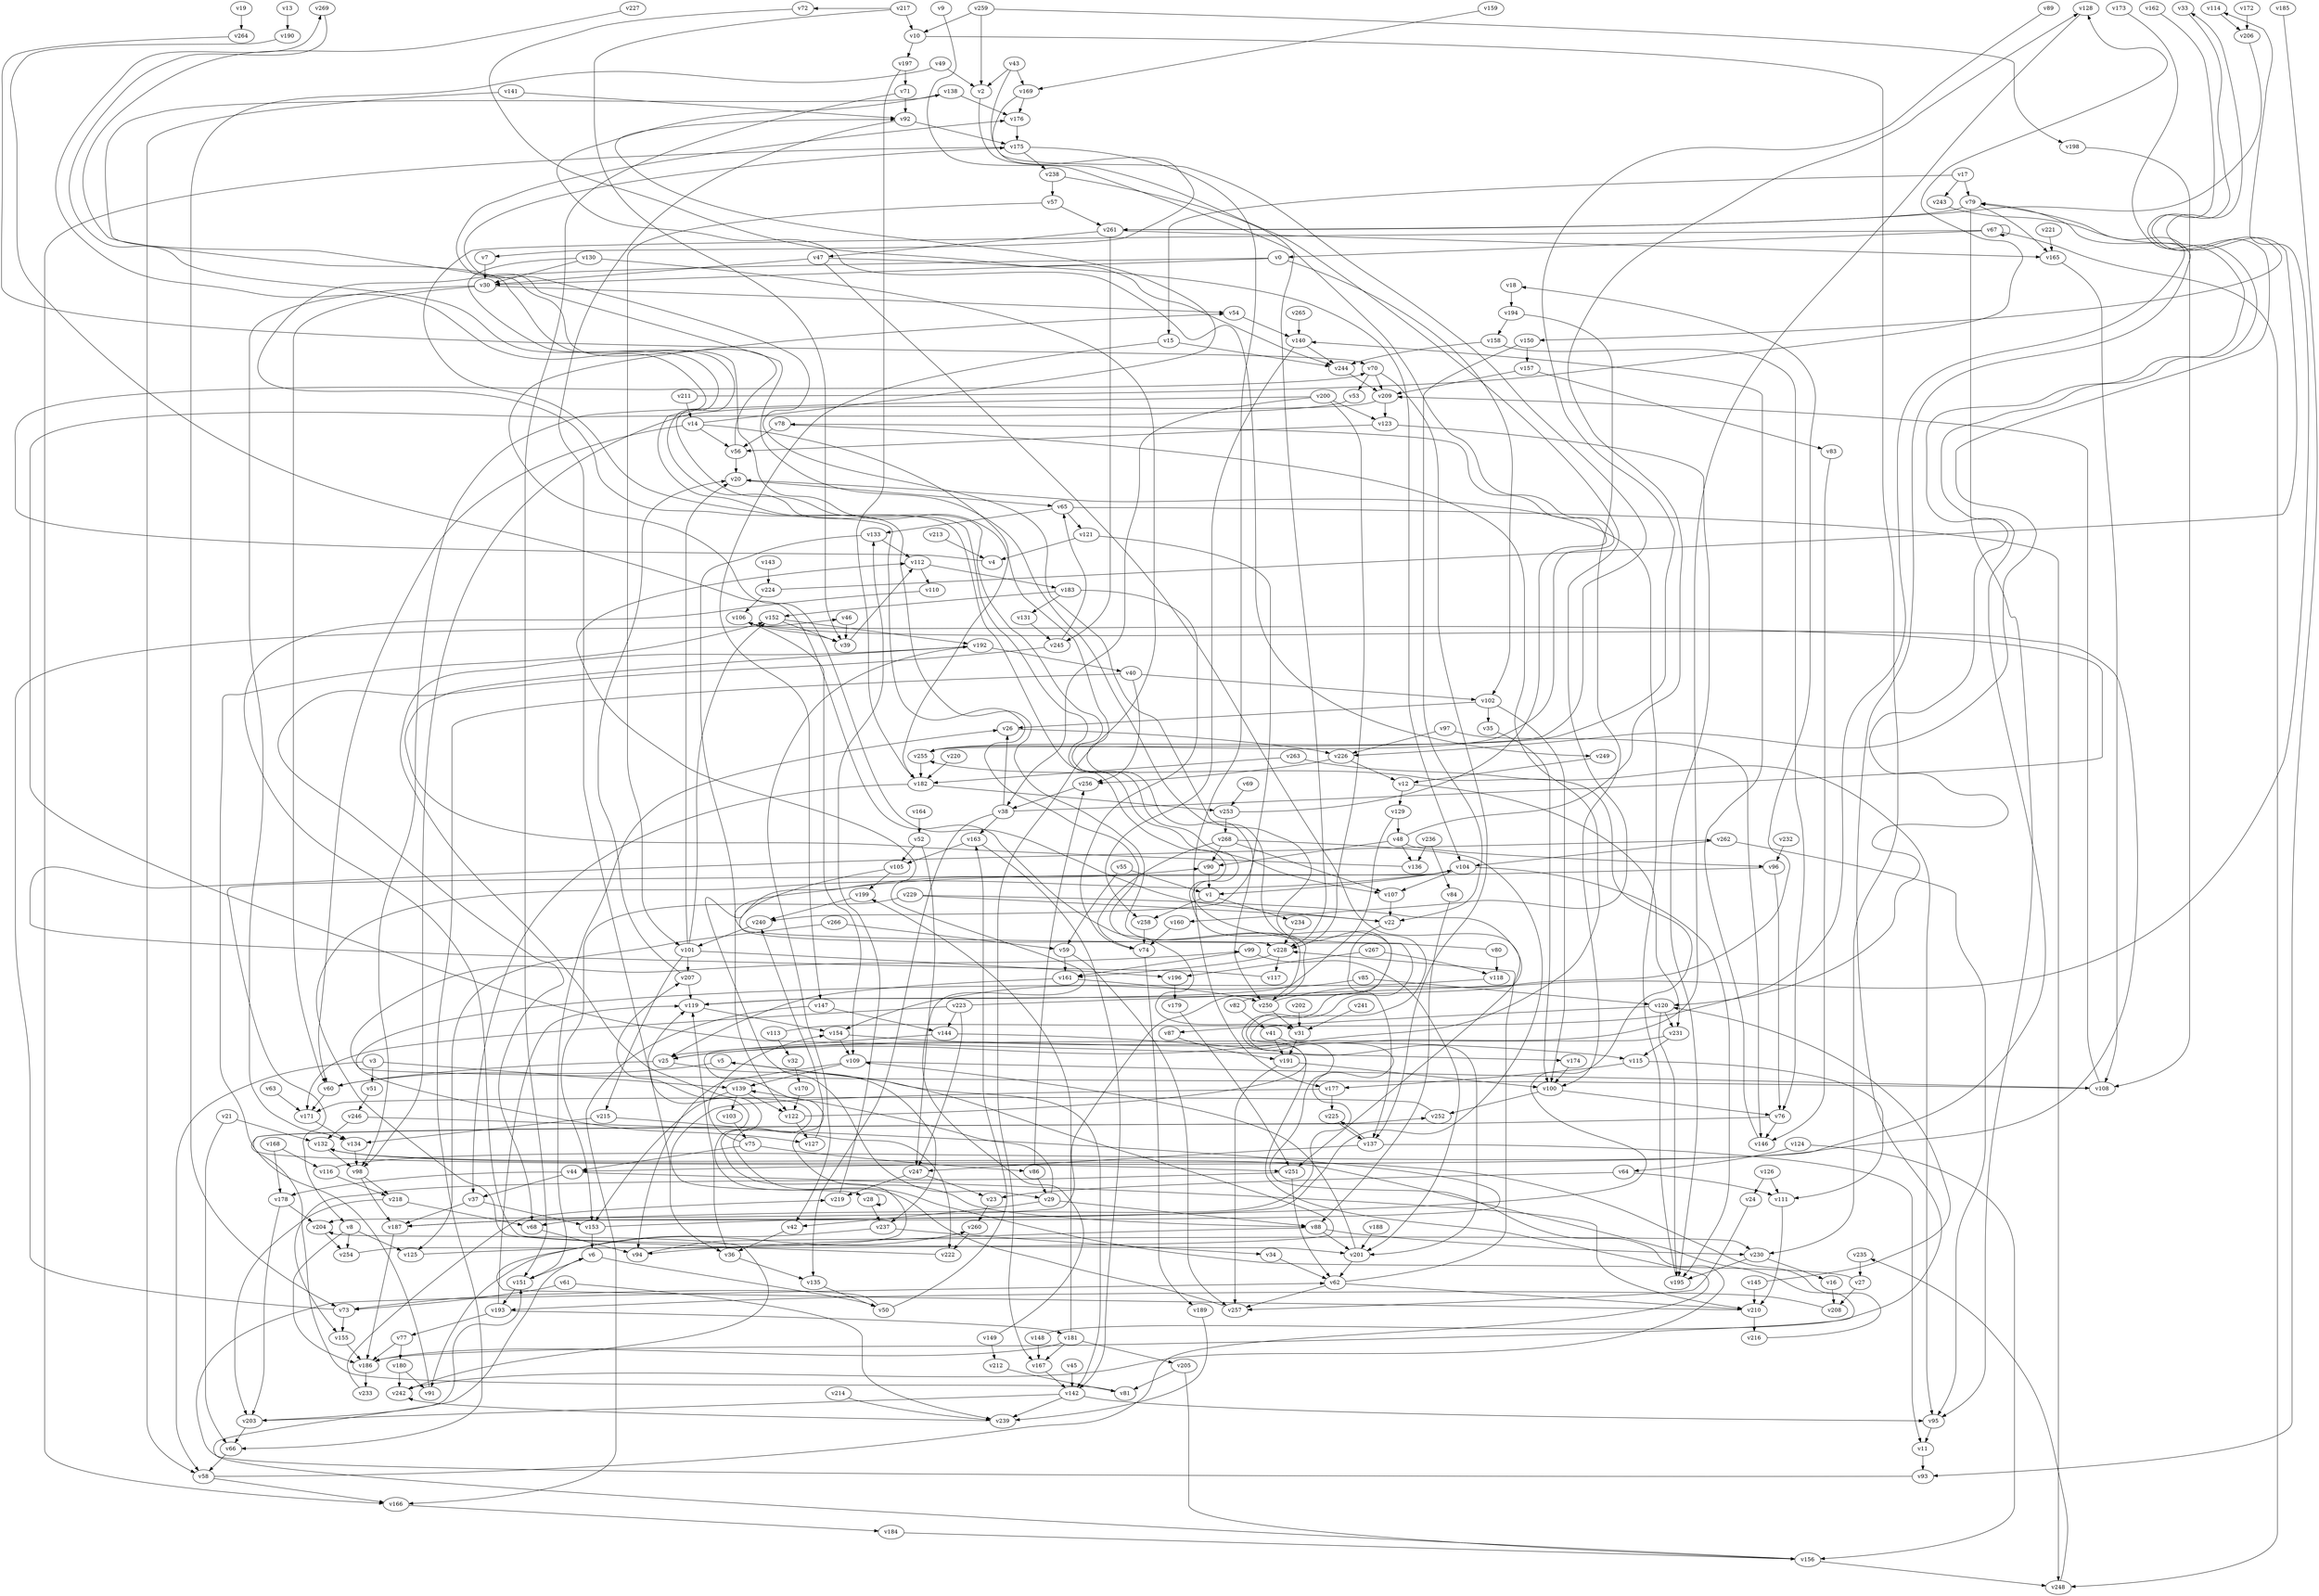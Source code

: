 // Benchmark game 401 - 270 vertices
// time_bound: 8
// targets: v243
digraph G {
    v0 [name="v0", player=1];
    v1 [name="v1", player=1];
    v2 [name="v2", player=1];
    v3 [name="v3", player=0];
    v4 [name="v4", player=0];
    v5 [name="v5", player=1];
    v6 [name="v6", player=0];
    v7 [name="v7", player=0];
    v8 [name="v8", player=1];
    v9 [name="v9", player=1];
    v10 [name="v10", player=0];
    v11 [name="v11", player=0];
    v12 [name="v12", player=1];
    v13 [name="v13", player=1];
    v14 [name="v14", player=0];
    v15 [name="v15", player=0];
    v16 [name="v16", player=1];
    v17 [name="v17", player=1];
    v18 [name="v18", player=0];
    v19 [name="v19", player=0];
    v20 [name="v20", player=1];
    v21 [name="v21", player=0];
    v22 [name="v22", player=0];
    v23 [name="v23", player=1];
    v24 [name="v24", player=0];
    v25 [name="v25", player=0];
    v26 [name="v26", player=0];
    v27 [name="v27", player=1];
    v28 [name="v28", player=1];
    v29 [name="v29", player=0];
    v30 [name="v30", player=1];
    v31 [name="v31", player=0];
    v32 [name="v32", player=1];
    v33 [name="v33", player=0];
    v34 [name="v34", player=0];
    v35 [name="v35", player=1];
    v36 [name="v36", player=1];
    v37 [name="v37", player=0];
    v38 [name="v38", player=0];
    v39 [name="v39", player=1];
    v40 [name="v40", player=0];
    v41 [name="v41", player=0];
    v42 [name="v42", player=1];
    v43 [name="v43", player=1];
    v44 [name="v44", player=1];
    v45 [name="v45", player=1];
    v46 [name="v46", player=0];
    v47 [name="v47", player=1];
    v48 [name="v48", player=1];
    v49 [name="v49", player=0];
    v50 [name="v50", player=0];
    v51 [name="v51", player=0];
    v52 [name="v52", player=1];
    v53 [name="v53", player=0];
    v54 [name="v54", player=0];
    v55 [name="v55", player=1];
    v56 [name="v56", player=1];
    v57 [name="v57", player=1];
    v58 [name="v58", player=1];
    v59 [name="v59", player=1];
    v60 [name="v60", player=0];
    v61 [name="v61", player=0];
    v62 [name="v62", player=0];
    v63 [name="v63", player=1];
    v64 [name="v64", player=1];
    v65 [name="v65", player=0];
    v66 [name="v66", player=0];
    v67 [name="v67", player=1];
    v68 [name="v68", player=0];
    v69 [name="v69", player=1];
    v70 [name="v70", player=1];
    v71 [name="v71", player=0];
    v72 [name="v72", player=1];
    v73 [name="v73", player=1];
    v74 [name="v74", player=1];
    v75 [name="v75", player=1];
    v76 [name="v76", player=0];
    v77 [name="v77", player=0];
    v78 [name="v78", player=1];
    v79 [name="v79", player=1];
    v80 [name="v80", player=1];
    v81 [name="v81", player=1];
    v82 [name="v82", player=1];
    v83 [name="v83", player=1];
    v84 [name="v84", player=0];
    v85 [name="v85", player=0];
    v86 [name="v86", player=1];
    v87 [name="v87", player=1];
    v88 [name="v88", player=1];
    v89 [name="v89", player=0];
    v90 [name="v90", player=1];
    v91 [name="v91", player=0];
    v92 [name="v92", player=1];
    v93 [name="v93", player=1];
    v94 [name="v94", player=1];
    v95 [name="v95", player=0];
    v96 [name="v96", player=0];
    v97 [name="v97", player=1];
    v98 [name="v98", player=1];
    v99 [name="v99", player=0];
    v100 [name="v100", player=1];
    v101 [name="v101", player=1];
    v102 [name="v102", player=0];
    v103 [name="v103", player=1];
    v104 [name="v104", player=0];
    v105 [name="v105", player=1];
    v106 [name="v106", player=0];
    v107 [name="v107", player=1];
    v108 [name="v108", player=1];
    v109 [name="v109", player=0];
    v110 [name="v110", player=1];
    v111 [name="v111", player=1];
    v112 [name="v112", player=1];
    v113 [name="v113", player=1];
    v114 [name="v114", player=0];
    v115 [name="v115", player=1];
    v116 [name="v116", player=0];
    v117 [name="v117", player=0];
    v118 [name="v118", player=0];
    v119 [name="v119", player=1];
    v120 [name="v120", player=1];
    v121 [name="v121", player=0];
    v122 [name="v122", player=1];
    v123 [name="v123", player=0];
    v124 [name="v124", player=1];
    v125 [name="v125", player=0];
    v126 [name="v126", player=0];
    v127 [name="v127", player=1];
    v128 [name="v128", player=1];
    v129 [name="v129", player=1];
    v130 [name="v130", player=1];
    v131 [name="v131", player=0];
    v132 [name="v132", player=1];
    v133 [name="v133", player=1];
    v134 [name="v134", player=0];
    v135 [name="v135", player=1];
    v136 [name="v136", player=0];
    v137 [name="v137", player=0];
    v138 [name="v138", player=0];
    v139 [name="v139", player=1];
    v140 [name="v140", player=0];
    v141 [name="v141", player=1];
    v142 [name="v142", player=1];
    v143 [name="v143", player=1];
    v144 [name="v144", player=1];
    v145 [name="v145", player=1];
    v146 [name="v146", player=0];
    v147 [name="v147", player=0];
    v148 [name="v148", player=1];
    v149 [name="v149", player=1];
    v150 [name="v150", player=1];
    v151 [name="v151", player=1];
    v152 [name="v152", player=0];
    v153 [name="v153", player=0];
    v154 [name="v154", player=0];
    v155 [name="v155", player=0];
    v156 [name="v156", player=0];
    v157 [name="v157", player=0];
    v158 [name="v158", player=0];
    v159 [name="v159", player=0];
    v160 [name="v160", player=1];
    v161 [name="v161", player=1];
    v162 [name="v162", player=1];
    v163 [name="v163", player=1];
    v164 [name="v164", player=1];
    v165 [name="v165", player=0];
    v166 [name="v166", player=0];
    v167 [name="v167", player=1];
    v168 [name="v168", player=0];
    v169 [name="v169", player=0];
    v170 [name="v170", player=1];
    v171 [name="v171", player=0];
    v172 [name="v172", player=1];
    v173 [name="v173", player=0];
    v174 [name="v174", player=0];
    v175 [name="v175", player=1];
    v176 [name="v176", player=0];
    v177 [name="v177", player=0];
    v178 [name="v178", player=1];
    v179 [name="v179", player=0];
    v180 [name="v180", player=0];
    v181 [name="v181", player=1];
    v182 [name="v182", player=0];
    v183 [name="v183", player=0];
    v184 [name="v184", player=0];
    v185 [name="v185", player=1];
    v186 [name="v186", player=0];
    v187 [name="v187", player=0];
    v188 [name="v188", player=1];
    v189 [name="v189", player=1];
    v190 [name="v190", player=0];
    v191 [name="v191", player=1];
    v192 [name="v192", player=0];
    v193 [name="v193", player=0];
    v194 [name="v194", player=0];
    v195 [name="v195", player=1];
    v196 [name="v196", player=0];
    v197 [name="v197", player=1];
    v198 [name="v198", player=1];
    v199 [name="v199", player=0];
    v200 [name="v200", player=0];
    v201 [name="v201", player=0];
    v202 [name="v202", player=0];
    v203 [name="v203", player=1];
    v204 [name="v204", player=0];
    v205 [name="v205", player=1];
    v206 [name="v206", player=1];
    v207 [name="v207", player=0];
    v208 [name="v208", player=1];
    v209 [name="v209", player=1];
    v210 [name="v210", player=0];
    v211 [name="v211", player=0];
    v212 [name="v212", player=1];
    v213 [name="v213", player=0];
    v214 [name="v214", player=1];
    v215 [name="v215", player=0];
    v216 [name="v216", player=1];
    v217 [name="v217", player=1];
    v218 [name="v218", player=1];
    v219 [name="v219", player=1];
    v220 [name="v220", player=0];
    v221 [name="v221", player=1];
    v222 [name="v222", player=1];
    v223 [name="v223", player=1];
    v224 [name="v224", player=0];
    v225 [name="v225", player=0];
    v226 [name="v226", player=1];
    v227 [name="v227", player=0];
    v228 [name="v228", player=0];
    v229 [name="v229", player=1];
    v230 [name="v230", player=0];
    v231 [name="v231", player=1];
    v232 [name="v232", player=1];
    v233 [name="v233", player=0];
    v234 [name="v234", player=0];
    v235 [name="v235", player=0];
    v236 [name="v236", player=0];
    v237 [name="v237", player=1];
    v238 [name="v238", player=1];
    v239 [name="v239", player=1];
    v240 [name="v240", player=1];
    v241 [name="v241", player=0];
    v242 [name="v242", player=1];
    v243 [name="v243", player=1, target=1];
    v244 [name="v244", player=1];
    v245 [name="v245", player=1];
    v246 [name="v246", player=0];
    v247 [name="v247", player=0];
    v248 [name="v248", player=0];
    v249 [name="v249", player=0];
    v250 [name="v250", player=1];
    v251 [name="v251", player=1];
    v252 [name="v252", player=0];
    v253 [name="v253", player=1];
    v254 [name="v254", player=0];
    v255 [name="v255", player=1];
    v256 [name="v256", player=1];
    v257 [name="v257", player=0];
    v258 [name="v258", player=1];
    v259 [name="v259", player=0];
    v260 [name="v260", player=1];
    v261 [name="v261", player=1];
    v262 [name="v262", player=0];
    v263 [name="v263", player=0];
    v264 [name="v264", player=0];
    v265 [name="v265", player=1];
    v266 [name="v266", player=1];
    v267 [name="v267", player=0];
    v268 [name="v268", player=0];
    v269 [name="v269", player=1];

    v0 -> v119 [constraint="t mod 5 == 0"];
    v1 -> v234;
    v2 -> v160 [constraint="t < 5"];
    v3 -> v139;
    v4 -> v70 [constraint="t >= 4"];
    v5 -> v60;
    v6 -> v151;
    v7 -> v30;
    v8 -> v125;
    v9 -> v255 [constraint="t >= 2"];
    v10 -> v230;
    v11 -> v93;
    v12 -> v231;
    v13 -> v190;
    v14 -> v92 [constraint="t mod 2 == 0"];
    v15 -> v244;
    v16 -> v208;
    v17 -> v243;
    v18 -> v194;
    v19 -> v264;
    v20 -> v65;
    v21 -> v66;
    v22 -> v54 [constraint="t < 8"];
    v23 -> v260;
    v24 -> v257 [constraint="t >= 2"];
    v25 -> v60;
    v26 -> v226;
    v27 -> v192 [constraint="t mod 5 == 3"];
    v28 -> v28 [constraint="t < 11"];
    v29 -> v139;
    v30 -> v60;
    v31 -> v191;
    v32 -> v170;
    v33 -> v150 [constraint="t >= 1"];
    v34 -> v62;
    v35 -> v100;
    v36 -> v119;
    v37 -> v187;
    v38 -> v106 [constraint="t >= 4"];
    v39 -> v112;
    v40 -> v66;
    v41 -> v187 [constraint="t >= 1"];
    v42 -> v36;
    v43 -> v255 [constraint="t mod 4 == 1"];
    v44 -> v37;
    v45 -> v142;
    v46 -> v39;
    v47 -> v251 [constraint="t < 5"];
    v48 -> v128 [constraint="t < 11"];
    v49 -> v73;
    v50 -> v73 [constraint="t >= 1"];
    v51 -> v246;
    v52 -> v105;
    v53 -> v174 [constraint="t >= 4"];
    v54 -> v140;
    v55 -> v1;
    v56 -> v138 [constraint="t mod 4 == 2"];
    v57 -> v261;
    v58 -> v269 [constraint="t < 7"];
    v59 -> v161;
    v60 -> v171;
    v61 -> v73;
    v62 -> v257;
    v63 -> v171;
    v64 -> v23;
    v65 -> v121;
    v66 -> v58;
    v67 -> v204 [constraint="t mod 4 == 2"];
    v68 -> v94;
    v69 -> v253;
    v70 -> v137;
    v71 -> v151;
    v72 -> v244 [constraint="t mod 2 == 0"];
    v73 -> v46 [constraint="t mod 2 == 0"];
    v74 -> v189;
    v75 -> v86;
    v76 -> v251 [constraint="t < 12"];
    v77 -> v186;
    v78 -> v25 [constraint="t >= 2"];
    v79 -> v95;
    v80 -> v90 [constraint="t < 15"];
    v81 -> v252 [constraint="t mod 4 == 1"];
    v82 -> v175 [constraint="t >= 4"];
    v83 -> v146;
    v84 -> v88;
    v85 -> v120;
    v86 -> v29;
    v87 -> v191 [constraint="t < 11"];
    v88 -> v201;
    v89 -> v255 [constraint="t < 9"];
    v90 -> v1;
    v91 -> v152;
    v92 -> v36;
    v93 -> v62 [constraint="t >= 5"];
    v94 -> v230 [constraint="t < 6"];
    v95 -> v11;
    v96 -> v228 [constraint="t < 10"];
    v97 -> v226;
    v98 -> v187;
    v99 -> v201;
    v100 -> v252;
    v101 -> v152;
    v102 -> v100;
    v103 -> v75;
    v104 -> v8 [constraint="t < 10"];
    v105 -> v29 [constraint="t < 15"];
    v106 -> v39;
    v107 -> v22;
    v108 -> v99 [constraint="t >= 5"];
    v109 -> v108;
    v110 -> v201 [constraint="t mod 3 == 1"];
    v111 -> v210;
    v112 -> v183;
    v113 -> v79 [constraint="t >= 4"];
    v114 -> v206 [constraint="t >= 1"];
    v115 -> v111;
    v116 -> v106 [constraint="t >= 4"];
    v117 -> v262 [constraint="t >= 2"];
    v118 -> v127 [constraint="t >= 2"];
    v119 -> v154;
    v120 -> v87;
    v121 -> v250;
    v122 -> v176 [constraint="t >= 4"];
    v123 -> v56;
    v124 -> v156;
    v125 -> v5 [constraint="t mod 4 == 0"];
    v126 -> v24;
    v127 -> v240;
    v128 -> v25 [constraint="t >= 2"];
    v129 -> v48;
    v130 -> v107 [constraint="t mod 4 == 1"];
    v131 -> v245;
    v132 -> v98;
    v133 -> v122;
    v134 -> v98;
    v135 -> v50;
    v136 -> v192 [constraint="t < 5"];
    v137 -> v225 [constraint="t >= 2"];
    v138 -> v249 [constraint="t < 15"];
    v139 -> v122;
    v140 -> v258;
    v141 -> v58;
    v142 -> v239;
    v143 -> v224;
    v144 -> v25;
    v145 -> v120 [constraint="t mod 3 == 1"];
    v146 -> v140;
    v147 -> v144;
    v148 -> v79 [constraint="t mod 3 == 2"];
    v149 -> v112 [constraint="t mod 3 == 0"];
    v150 -> v157;
    v151 -> v26;
    v152 -> v39;
    v153 -> v255 [constraint="t < 12"];
    v154 -> v109;
    v155 -> v186;
    v156 -> v6 [constraint="t mod 3 == 0"];
    v157 -> v83;
    v158 -> v76;
    v159 -> v169 [constraint="t mod 5 == 4"];
    v160 -> v74;
    v161 -> v25;
    v162 -> v226 [constraint="t < 5"];
    v163 -> v105;
    v164 -> v52;
    v165 -> v108;
    v166 -> v184;
    v167 -> v142;
    v168 -> v178;
    v169 -> v7 [constraint="t >= 3"];
    v170 -> v122;
    v171 -> v134;
    v172 -> v206;
    v173 -> v44 [constraint="t mod 3 == 1"];
    v174 -> v100;
    v175 -> v177;
    v176 -> v175;
    v177 -> v28 [constraint="t >= 4"];
    v178 -> v204;
    v179 -> v251;
    v180 -> v91;
    v181 -> v186;
    v182 -> v253;
    v183 -> v74;
    v184 -> v156;
    v185 -> v93 [constraint="t >= 2"];
    v186 -> v132 [constraint="t mod 5 == 3"];
    v187 -> v186;
    v188 -> v201;
    v189 -> v239;
    v190 -> v31 [constraint="t mod 5 == 3"];
    v191 -> v100;
    v192 -> v40;
    v193 -> v119;
    v194 -> v158;
    v195 -> v20;
    v196 -> v179;
    v197 -> v182;
    v198 -> v108;
    v199 -> v240;
    v200 -> v228;
    v201 -> v109;
    v202 -> v31;
    v203 -> v151 [constraint="t < 11"];
    v204 -> v254;
    v205 -> v156;
    v206 -> v261 [constraint="t < 13"];
    v207 -> v119;
    v208 -> v193 [constraint="t mod 2 == 0"];
    v209 -> v123;
    v210 -> v260 [constraint="t >= 1"];
    v211 -> v128 [constraint="t mod 2 == 0"];
    v212 -> v81;
    v213 -> v4;
    v214 -> v239;
    v215 -> v222;
    v216 -> v132 [constraint="t < 7"];
    v217 -> v72 [constraint="t < 12"];
    v218 -> v68;
    v219 -> v133;
    v220 -> v182;
    v221 -> v165;
    v222 -> v104 [constraint="t mod 5 == 0"];
    v223 -> v18 [constraint="t mod 5 == 1"];
    v224 -> v33 [constraint="t mod 2 == 0"];
    v225 -> v137;
    v226 -> v12;
    v227 -> v240 [constraint="t < 5"];
    v228 -> v161;
    v229 -> v119 [constraint="t >= 5"];
    v230 -> v16;
    v231 -> v88 [constraint="t mod 2 == 1"];
    v232 -> v96;
    v233 -> v219 [constraint="t >= 3"];
    v234 -> v228;
    v235 -> v27;
    v236 -> v136;
    v237 -> v91;
    v238 -> v57;
    v239 -> v242 [constraint="t >= 5"];
    v240 -> v101;
    v241 -> v31;
    v242 -> v204 [constraint="t mod 5 == 2"];
    v243 -> v120 [constraint="t < 13"];
    v244 -> v209;
    v245 -> v68 [constraint="t < 14"];
    v246 -> v68 [constraint="t mod 2 == 0"];
    v247 -> v219;
    v248 -> v235 [constraint="t < 8"];
    v249 -> v12;
    v250 -> v114 [constraint="t < 13"];
    v251 -> v155 [constraint="t mod 2 == 1"];
    v252 -> v171 [constraint="t >= 4"];
    v253 -> v78 [constraint="t >= 4"];
    v254 -> v207 [constraint="t >= 4"];
    v255 -> v182;
    v256 -> v38;
    v257 -> v119 [constraint="t < 13"];
    v258 -> v74;
    v259 -> v198;
    v260 -> v222;
    v261 -> v245;
    v262 -> v95;
    v263 -> v95;
    v264 -> v70 [constraint="t mod 2 == 1"];
    v265 -> v140;
    v266 -> v125;
    v267 -> v118;
    v268 -> v187 [constraint="t >= 3"];
    v269 -> v242 [constraint="t mod 2 == 1"];
    v181 -> v205;
    v200 -> v98;
    v156 -> v248;
    v44 -> v210;
    v102 -> v26;
    v48 -> v136;
    v154 -> v115;
    v262 -> v104;
    v47 -> v30;
    v223 -> v171;
    v98 -> v218;
    v115 -> v177;
    v48 -> v96;
    v191 -> v257;
    v59 -> v257;
    v226 -> v256;
    v238 -> v228;
    v211 -> v14;
    v150 -> v22;
    v22 -> v137;
    v86 -> v256;
    v75 -> v44;
    v259 -> v10;
    v130 -> v30;
    v140 -> v244;
    v85 -> v154;
    v182 -> v37;
    v142 -> v95;
    v102 -> v35;
    v44 -> v178;
    v236 -> v84;
    v218 -> v203;
    v76 -> v146;
    v47 -> v104;
    v268 -> v107;
    v0 -> v102;
    v268 -> v90;
    v197 -> v71;
    v152 -> v192;
    v48 -> v90;
    v217 -> v39;
    v71 -> v92;
    v203 -> v66;
    v151 -> v193;
    v88 -> v94;
    v253 -> v268;
    v129 -> v250;
    v58 -> v166;
    v145 -> v210;
    v101 -> v196;
    v6 -> v50;
    v27 -> v208;
    v228 -> v117;
    v67 -> v67;
    v137 -> v11;
    v38 -> v135;
    v14 -> v60;
    v200 -> v38;
    v101 -> v20;
    v177 -> v225;
    v261 -> v165;
    v149 -> v212;
    v223 -> v247;
    v64 -> v111;
    v88 -> v230;
    v247 -> v23;
    v215 -> v134;
    v229 -> v22;
    v5 -> v142;
    v268 -> v74;
    v207 -> v20;
    v161 -> v250;
    v230 -> v195;
    v133 -> v112;
    v210 -> v216;
    v139 -> v103;
    v80 -> v118;
    v178 -> v203;
    v43 -> v169;
    v104 -> v107;
    v106 -> v109;
    v120 -> v195;
    v147 -> v166;
    v67 -> v248;
    v217 -> v10;
    v267 -> v196;
    v21 -> v132;
    v62 -> v228;
    v25 -> v237;
    v193 -> v77;
    v17 -> v79;
    v231 -> v115;
    v10 -> v197;
    v168 -> v116;
    v109 -> v94;
    v209 -> v98;
    v250 -> v31;
    v40 -> v102;
    v251 -> v62;
    v28 -> v237;
    v75 -> v154;
    v124 -> v64;
    v122 -> v127;
    v100 -> v76;
    v148 -> v167;
    v99 -> v161;
    v108 -> v209;
    v237 -> v34;
    v130 -> v167;
    v153 -> v6;
    v224 -> v106;
    v62 -> v210;
    v70 -> v209;
    v79 -> v165;
    v70 -> v53;
    v56 -> v20;
    v3 -> v51;
    v57 -> v101;
    v101 -> v207;
    v1 -> v258;
    v175 -> v238;
    v14 -> v56;
    v141 -> v92;
    v163 -> v142;
    v181 -> v199;
    v121 -> v4;
    v201 -> v62;
    v200 -> v123;
    v79 -> v261;
    v109 -> v139;
    v266 -> v59;
    v186 -> v233;
    v38 -> v163;
    v61 -> v239;
    v180 -> v242;
    v55 -> v59;
    v138 -> v176;
    v49 -> v2;
    v157 -> v209;
    v97 -> v146;
    v245 -> v65;
    v139 -> v153;
    v65 -> v248;
    v37 -> v153;
    v36 -> v135;
    v105 -> v199;
    v65 -> v133;
    v30 -> v134;
    v43 -> v2;
    v246 -> v132;
    v205 -> v81;
    v8 -> v186;
    v15 -> v147;
    v12 -> v129;
    v158 -> v244;
    v96 -> v76;
    v229 -> v153;
    v82 -> v41;
    v17 -> v15;
    v101 -> v215;
    v52 -> v247;
    v142 -> v203;
    v30 -> v54;
    v50 -> v163;
    v263 -> v182;
    v192 -> v42;
    v123 -> v195;
    v183 -> v131;
    v113 -> v32;
    v194 -> v100;
    v78 -> v56;
    v29 -> v88;
    v126 -> v111;
    v259 -> v2;
    v261 -> v47;
    v104 -> v195;
    v40 -> v256;
    v120 -> v231;
    v116 -> v218;
    v92 -> v175;
    v223 -> v144;
    v41 -> v191;
    v183 -> v152;
    v193 -> v181;
    v104 -> v1;
    v8 -> v254;
    v144 -> v201;
    v29 -> v42;
    v181 -> v167;
    v0 -> v30;
    v169 -> v176;
    v67 -> v0;
    v112 -> v110;
    v14 -> v182;
    v137 -> v247;
    v77 -> v180;
    v73 -> v155;
    v175 -> v166;
    v3 -> v58;
    v38 -> v26;
}
